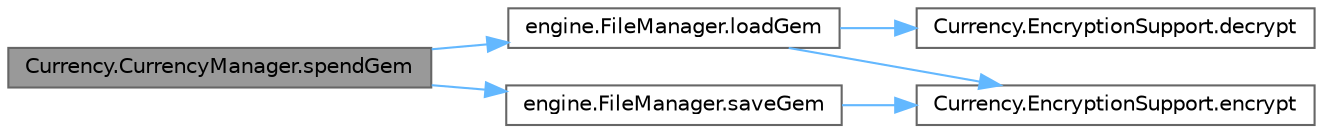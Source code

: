 digraph "Currency.CurrencyManager.spendGem"
{
 // LATEX_PDF_SIZE
  bgcolor="transparent";
  edge [fontname=Helvetica,fontsize=10,labelfontname=Helvetica,labelfontsize=10];
  node [fontname=Helvetica,fontsize=10,shape=box,height=0.2,width=0.4];
  rankdir="LR";
  Node1 [id="Node000001",label="Currency.CurrencyManager.spendGem",height=0.2,width=0.4,color="gray40", fillcolor="grey60", style="filled", fontcolor="black",tooltip="Consume as much gem as the amount you have (cannot spend more than you currently have)."];
  Node1 -> Node2 [id="edge1_Node000001_Node000002",color="steelblue1",style="solid",tooltip=" "];
  Node2 [id="Node000002",label="engine.FileManager.loadGem",height=0.2,width=0.4,color="grey40", fillcolor="white", style="filled",URL="$classengine_1_1_file_manager.html#aa1a63106adf5599efd6409ac09ede0f7",tooltip="Loads user gem from file, and returns current gem."];
  Node2 -> Node3 [id="edge2_Node000002_Node000003",color="steelblue1",style="solid",tooltip=" "];
  Node3 [id="Node000003",label="Currency.EncryptionSupport.decrypt",height=0.2,width=0.4,color="grey40", fillcolor="white", style="filled",URL="$class_currency_1_1_encryption_support.html#aace733246300350ac93d39bf3d251434",tooltip="Performs decryption for a given input."];
  Node2 -> Node4 [id="edge3_Node000002_Node000004",color="steelblue1",style="solid",tooltip=" "];
  Node4 [id="Node000004",label="Currency.EncryptionSupport.encrypt",height=0.2,width=0.4,color="grey40", fillcolor="white", style="filled",URL="$class_currency_1_1_encryption_support.html#ac6690d521e47eaa9de388d6359655779",tooltip="Performs encryption for a given input."];
  Node1 -> Node5 [id="edge4_Node000001_Node000005",color="steelblue1",style="solid",tooltip=" "];
  Node5 [id="Node000005",label="engine.FileManager.saveGem",height=0.2,width=0.4,color="grey40", fillcolor="white", style="filled",URL="$classengine_1_1_file_manager.html#ad7ef07a23c6ff9c29a6d86622c49661e",tooltip="Saves user gem to disk."];
  Node5 -> Node4 [id="edge5_Node000005_Node000004",color="steelblue1",style="solid",tooltip=" "];
}
